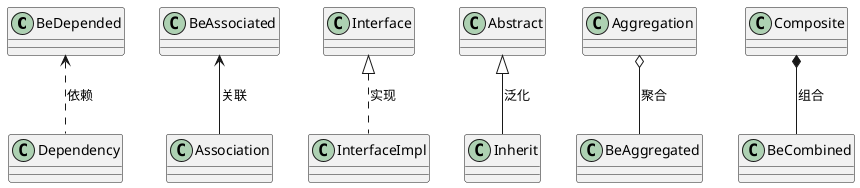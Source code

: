 @startuml


BeDepended <.. Dependency:依赖
BeAssociated <-- Association:关联
Interface <|.. InterfaceImpl:实现
Abstract <|-- Inherit:泛化
Aggregation o-- BeAggregated:聚合
Composite *-- BeCombined:组合



@enduml